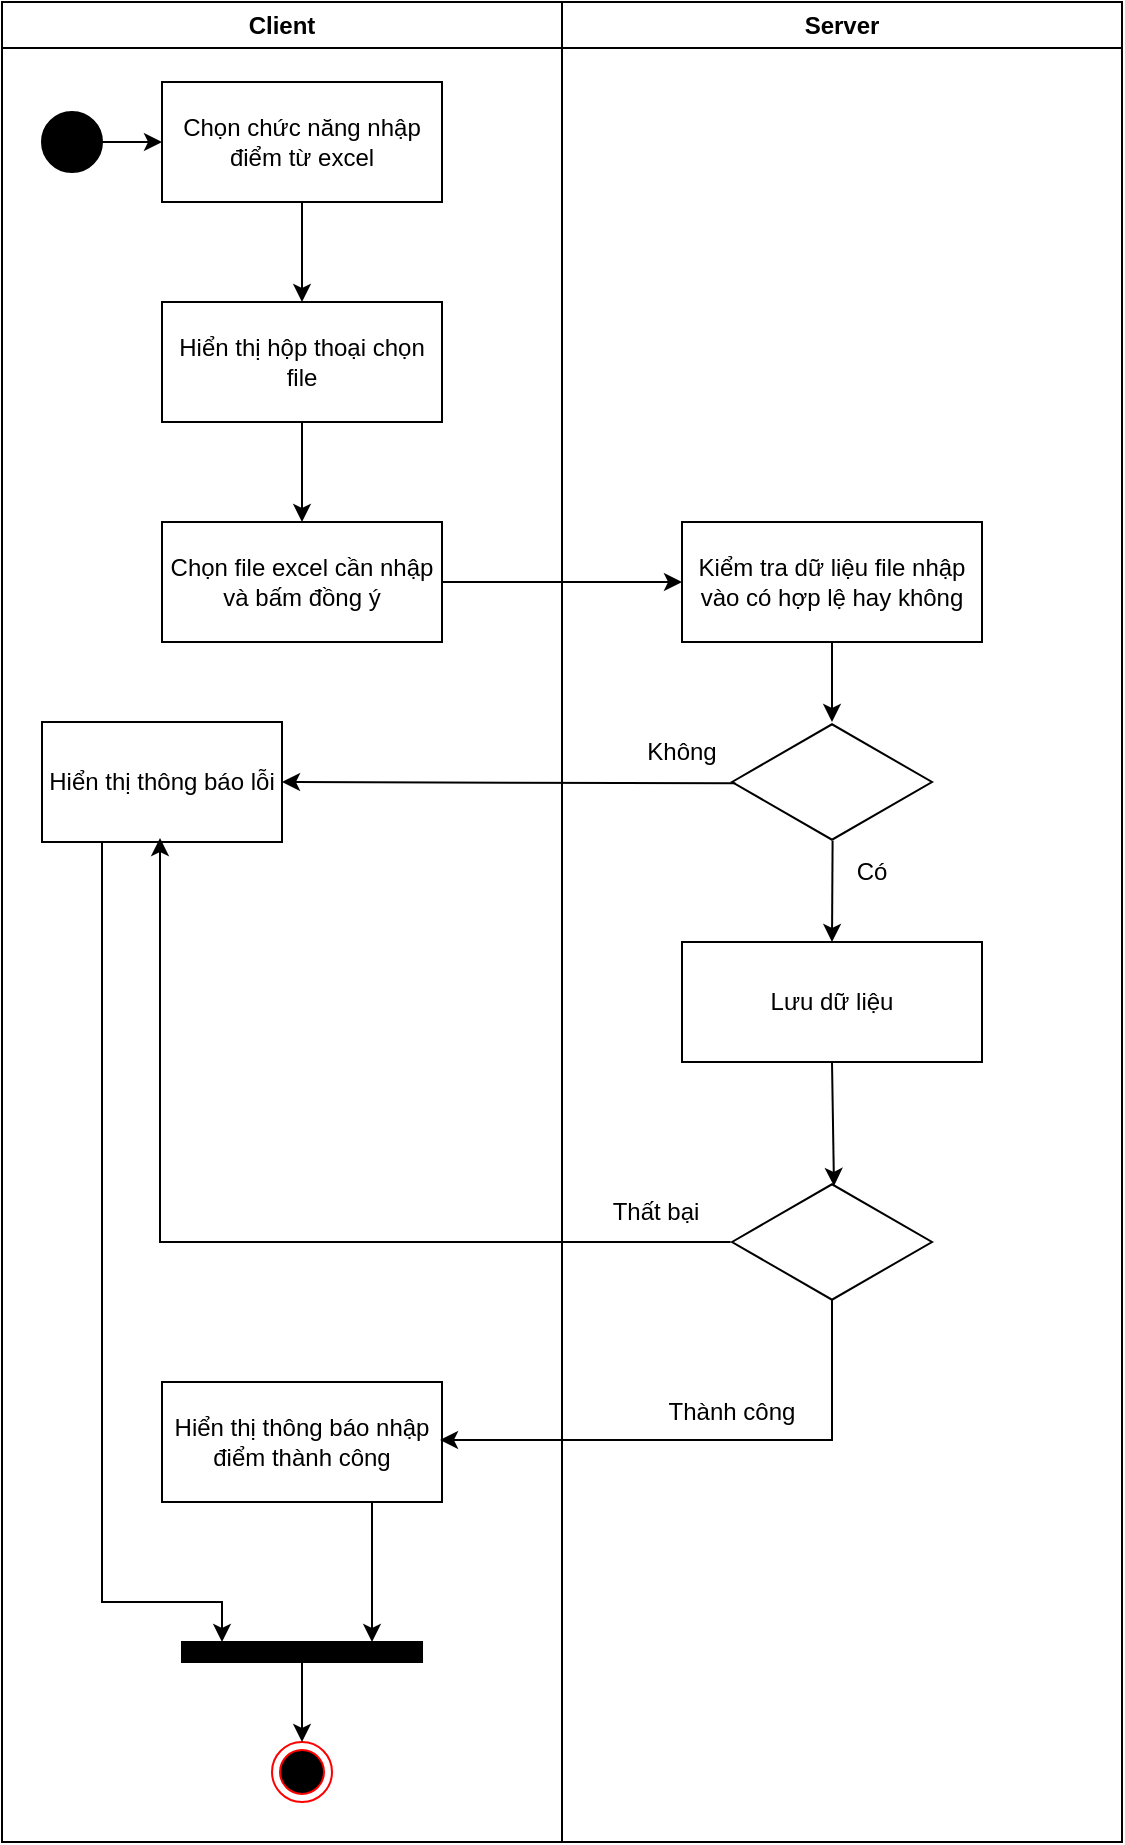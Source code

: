 <mxfile version="24.4.13" type="device">
  <diagram name="Trang-1" id="63NErRz7sCI1-4AgYJxi">
    <mxGraphModel dx="794" dy="412" grid="1" gridSize="10" guides="1" tooltips="1" connect="1" arrows="1" fold="1" page="1" pageScale="1" pageWidth="827" pageHeight="1169" math="0" shadow="0">
      <root>
        <mxCell id="0" />
        <mxCell id="1" parent="0" />
        <mxCell id="yy0YBujETfPeGJ3hFpeW-1" value="Client" style="swimlane;whiteSpace=wrap;html=1;" vertex="1" parent="1">
          <mxGeometry x="80" y="40" width="280" height="920" as="geometry" />
        </mxCell>
        <mxCell id="yy0YBujETfPeGJ3hFpeW-2" value="" style="ellipse;shape=doubleEllipse;whiteSpace=wrap;html=1;aspect=fixed;fillColor=#000000;" vertex="1" parent="yy0YBujETfPeGJ3hFpeW-1">
          <mxGeometry x="20" y="55" width="30" height="30" as="geometry" />
        </mxCell>
        <mxCell id="yy0YBujETfPeGJ3hFpeW-3" value="Chọn chức năng nhập điểm từ excel" style="rounded=0;whiteSpace=wrap;html=1;" vertex="1" parent="yy0YBujETfPeGJ3hFpeW-1">
          <mxGeometry x="80" y="40" width="140" height="60" as="geometry" />
        </mxCell>
        <mxCell id="yy0YBujETfPeGJ3hFpeW-4" value="" style="endArrow=classic;html=1;rounded=0;exitX=1;exitY=0.5;exitDx=0;exitDy=0;entryX=0;entryY=0.5;entryDx=0;entryDy=0;" edge="1" parent="yy0YBujETfPeGJ3hFpeW-1" source="yy0YBujETfPeGJ3hFpeW-2" target="yy0YBujETfPeGJ3hFpeW-3">
          <mxGeometry width="50" height="50" relative="1" as="geometry">
            <mxPoint x="310" y="200" as="sourcePoint" />
            <mxPoint x="360" y="150" as="targetPoint" />
          </mxGeometry>
        </mxCell>
        <mxCell id="yy0YBujETfPeGJ3hFpeW-8" value="" style="ellipse;html=1;shape=endState;fillColor=#000000;strokeColor=#ff0000;" vertex="1" parent="yy0YBujETfPeGJ3hFpeW-1">
          <mxGeometry x="135" y="870" width="30" height="30" as="geometry" />
        </mxCell>
        <mxCell id="yy0YBujETfPeGJ3hFpeW-25" value="Hiển thị hộp thoại chọn file" style="rounded=0;whiteSpace=wrap;html=1;" vertex="1" parent="yy0YBujETfPeGJ3hFpeW-1">
          <mxGeometry x="80" y="150" width="140" height="60" as="geometry" />
        </mxCell>
        <mxCell id="yy0YBujETfPeGJ3hFpeW-26" value="" style="endArrow=classic;html=1;rounded=0;exitX=0.5;exitY=1;exitDx=0;exitDy=0;entryX=0.5;entryY=0;entryDx=0;entryDy=0;" edge="1" parent="yy0YBujETfPeGJ3hFpeW-1" source="yy0YBujETfPeGJ3hFpeW-3" target="yy0YBujETfPeGJ3hFpeW-25">
          <mxGeometry width="50" height="50" relative="1" as="geometry">
            <mxPoint x="300" y="140" as="sourcePoint" />
            <mxPoint x="350" y="90" as="targetPoint" />
          </mxGeometry>
        </mxCell>
        <mxCell id="yy0YBujETfPeGJ3hFpeW-27" value="Chọn file excel cần nhập và bấm đồng ý" style="rounded=0;whiteSpace=wrap;html=1;" vertex="1" parent="yy0YBujETfPeGJ3hFpeW-1">
          <mxGeometry x="80" y="260" width="140" height="60" as="geometry" />
        </mxCell>
        <mxCell id="yy0YBujETfPeGJ3hFpeW-28" value="" style="endArrow=classic;html=1;rounded=0;exitX=0.5;exitY=1;exitDx=0;exitDy=0;entryX=0.5;entryY=0;entryDx=0;entryDy=0;" edge="1" parent="yy0YBujETfPeGJ3hFpeW-1" source="yy0YBujETfPeGJ3hFpeW-25" target="yy0YBujETfPeGJ3hFpeW-27">
          <mxGeometry width="50" height="50" relative="1" as="geometry">
            <mxPoint x="300" y="340" as="sourcePoint" />
            <mxPoint x="350" y="290" as="targetPoint" />
          </mxGeometry>
        </mxCell>
        <mxCell id="yy0YBujETfPeGJ3hFpeW-33" value="Hiển thị thông báo lỗi" style="rounded=0;whiteSpace=wrap;html=1;" vertex="1" parent="yy0YBujETfPeGJ3hFpeW-1">
          <mxGeometry x="20" y="360" width="120" height="60" as="geometry" />
        </mxCell>
        <mxCell id="yy0YBujETfPeGJ3hFpeW-43" value="Hiển thị thông báo nhập điểm thành công" style="rounded=0;whiteSpace=wrap;html=1;" vertex="1" parent="yy0YBujETfPeGJ3hFpeW-1">
          <mxGeometry x="80" y="690" width="140" height="60" as="geometry" />
        </mxCell>
        <mxCell id="yy0YBujETfPeGJ3hFpeW-46" value="" style="html=1;points=[[0,0,0,0,5],[0,1,0,0,-5],[1,0,0,0,5],[1,1,0,0,-5]];perimeter=orthogonalPerimeter;outlineConnect=0;targetShapes=umlLifeline;portConstraint=eastwest;newEdgeStyle={&quot;curved&quot;:0,&quot;rounded&quot;:0};direction=south;fillColor=#000000;" vertex="1" parent="yy0YBujETfPeGJ3hFpeW-1">
          <mxGeometry x="90" y="820" width="120" height="10" as="geometry" />
        </mxCell>
        <mxCell id="yy0YBujETfPeGJ3hFpeW-47" value="" style="endArrow=classic;html=1;rounded=0;exitX=0.75;exitY=1;exitDx=0;exitDy=0;" edge="1" parent="yy0YBujETfPeGJ3hFpeW-1" source="yy0YBujETfPeGJ3hFpeW-43" target="yy0YBujETfPeGJ3hFpeW-46">
          <mxGeometry width="50" height="50" relative="1" as="geometry">
            <mxPoint x="300" y="720" as="sourcePoint" />
            <mxPoint x="350" y="670" as="targetPoint" />
          </mxGeometry>
        </mxCell>
        <mxCell id="yy0YBujETfPeGJ3hFpeW-48" value="" style="endArrow=classic;html=1;rounded=0;exitX=0.25;exitY=1;exitDx=0;exitDy=0;" edge="1" parent="yy0YBujETfPeGJ3hFpeW-1" source="yy0YBujETfPeGJ3hFpeW-33" target="yy0YBujETfPeGJ3hFpeW-46">
          <mxGeometry width="50" height="50" relative="1" as="geometry">
            <mxPoint x="300" y="520" as="sourcePoint" />
            <mxPoint x="350" y="470" as="targetPoint" />
            <Array as="points">
              <mxPoint x="50" y="800" />
              <mxPoint x="110" y="800" />
            </Array>
          </mxGeometry>
        </mxCell>
        <mxCell id="yy0YBujETfPeGJ3hFpeW-49" value="" style="endArrow=classic;html=1;rounded=0;entryX=0.5;entryY=0;entryDx=0;entryDy=0;" edge="1" parent="yy0YBujETfPeGJ3hFpeW-1" source="yy0YBujETfPeGJ3hFpeW-46" target="yy0YBujETfPeGJ3hFpeW-8">
          <mxGeometry width="50" height="50" relative="1" as="geometry">
            <mxPoint x="300" y="770" as="sourcePoint" />
            <mxPoint x="350" y="720" as="targetPoint" />
          </mxGeometry>
        </mxCell>
        <mxCell id="yy0YBujETfPeGJ3hFpeW-21" value="Server" style="swimlane;whiteSpace=wrap;html=1;" vertex="1" parent="1">
          <mxGeometry x="360" y="40" width="280" height="920" as="geometry" />
        </mxCell>
        <mxCell id="yy0YBujETfPeGJ3hFpeW-29" value="Kiểm tra dữ liệu file nhập vào có hợp lệ hay không" style="rounded=0;whiteSpace=wrap;html=1;" vertex="1" parent="yy0YBujETfPeGJ3hFpeW-21">
          <mxGeometry x="60" y="260" width="150" height="60" as="geometry" />
        </mxCell>
        <mxCell id="yy0YBujETfPeGJ3hFpeW-31" value="" style="html=1;whiteSpace=wrap;aspect=fixed;shape=isoRectangle;" vertex="1" parent="yy0YBujETfPeGJ3hFpeW-21">
          <mxGeometry x="85" y="360" width="100" height="60" as="geometry" />
        </mxCell>
        <mxCell id="yy0YBujETfPeGJ3hFpeW-32" value="" style="endArrow=classic;html=1;rounded=0;exitX=0.5;exitY=1;exitDx=0;exitDy=0;" edge="1" parent="yy0YBujETfPeGJ3hFpeW-21" source="yy0YBujETfPeGJ3hFpeW-29" target="yy0YBujETfPeGJ3hFpeW-31">
          <mxGeometry width="50" height="50" relative="1" as="geometry">
            <mxPoint x="20" y="440" as="sourcePoint" />
            <mxPoint x="70" y="390" as="targetPoint" />
          </mxGeometry>
        </mxCell>
        <mxCell id="yy0YBujETfPeGJ3hFpeW-35" value="Không" style="text;html=1;align=center;verticalAlign=middle;whiteSpace=wrap;rounded=0;" vertex="1" parent="yy0YBujETfPeGJ3hFpeW-21">
          <mxGeometry x="30" y="360" width="60" height="30" as="geometry" />
        </mxCell>
        <mxCell id="yy0YBujETfPeGJ3hFpeW-36" value="Lưu dữ liệu" style="rounded=0;whiteSpace=wrap;html=1;" vertex="1" parent="yy0YBujETfPeGJ3hFpeW-21">
          <mxGeometry x="60" y="470" width="150" height="60" as="geometry" />
        </mxCell>
        <mxCell id="yy0YBujETfPeGJ3hFpeW-37" value="" style="endArrow=classic;html=1;rounded=0;exitX=0.503;exitY=0.989;exitDx=0;exitDy=0;exitPerimeter=0;entryX=0.5;entryY=0;entryDx=0;entryDy=0;" edge="1" parent="yy0YBujETfPeGJ3hFpeW-21" source="yy0YBujETfPeGJ3hFpeW-31" target="yy0YBujETfPeGJ3hFpeW-36">
          <mxGeometry width="50" height="50" relative="1" as="geometry">
            <mxPoint x="20" y="440" as="sourcePoint" />
            <mxPoint x="70" y="390" as="targetPoint" />
          </mxGeometry>
        </mxCell>
        <mxCell id="yy0YBujETfPeGJ3hFpeW-38" value="Có" style="text;html=1;align=center;verticalAlign=middle;whiteSpace=wrap;rounded=0;" vertex="1" parent="yy0YBujETfPeGJ3hFpeW-21">
          <mxGeometry x="125" y="420" width="60" height="30" as="geometry" />
        </mxCell>
        <mxCell id="yy0YBujETfPeGJ3hFpeW-39" value="" style="html=1;whiteSpace=wrap;aspect=fixed;shape=isoRectangle;" vertex="1" parent="yy0YBujETfPeGJ3hFpeW-21">
          <mxGeometry x="85" y="590" width="100" height="60" as="geometry" />
        </mxCell>
        <mxCell id="yy0YBujETfPeGJ3hFpeW-40" value="" style="endArrow=classic;html=1;rounded=0;exitX=0.5;exitY=1;exitDx=0;exitDy=0;entryX=0.51;entryY=0.033;entryDx=0;entryDy=0;entryPerimeter=0;" edge="1" parent="yy0YBujETfPeGJ3hFpeW-21" source="yy0YBujETfPeGJ3hFpeW-36" target="yy0YBujETfPeGJ3hFpeW-39">
          <mxGeometry width="50" height="50" relative="1" as="geometry">
            <mxPoint x="20" y="610" as="sourcePoint" />
            <mxPoint x="70" y="560" as="targetPoint" />
          </mxGeometry>
        </mxCell>
        <mxCell id="yy0YBujETfPeGJ3hFpeW-42" value="Thất bại" style="text;html=1;align=center;verticalAlign=middle;whiteSpace=wrap;rounded=0;" vertex="1" parent="yy0YBujETfPeGJ3hFpeW-21">
          <mxGeometry x="10" y="590" width="74" height="30" as="geometry" />
        </mxCell>
        <mxCell id="yy0YBujETfPeGJ3hFpeW-45" value="Thành công" style="text;html=1;align=center;verticalAlign=middle;whiteSpace=wrap;rounded=0;" vertex="1" parent="yy0YBujETfPeGJ3hFpeW-21">
          <mxGeometry x="40" y="690" width="90" height="30" as="geometry" />
        </mxCell>
        <mxCell id="yy0YBujETfPeGJ3hFpeW-30" value="" style="endArrow=classic;html=1;rounded=0;exitX=1;exitY=0.5;exitDx=0;exitDy=0;entryX=0;entryY=0.5;entryDx=0;entryDy=0;" edge="1" parent="1" source="yy0YBujETfPeGJ3hFpeW-27" target="yy0YBujETfPeGJ3hFpeW-29">
          <mxGeometry width="50" height="50" relative="1" as="geometry">
            <mxPoint x="380" y="380" as="sourcePoint" />
            <mxPoint x="390" y="330" as="targetPoint" />
          </mxGeometry>
        </mxCell>
        <mxCell id="yy0YBujETfPeGJ3hFpeW-34" value="" style="endArrow=classic;html=1;rounded=0;exitX=0.017;exitY=0.511;exitDx=0;exitDy=0;exitPerimeter=0;entryX=1;entryY=0.5;entryDx=0;entryDy=0;" edge="1" parent="1" source="yy0YBujETfPeGJ3hFpeW-31" target="yy0YBujETfPeGJ3hFpeW-33">
          <mxGeometry width="50" height="50" relative="1" as="geometry">
            <mxPoint x="380" y="380" as="sourcePoint" />
            <mxPoint x="430" y="330" as="targetPoint" />
          </mxGeometry>
        </mxCell>
        <mxCell id="yy0YBujETfPeGJ3hFpeW-41" value="" style="endArrow=classic;html=1;rounded=0;exitX=0.003;exitY=0.533;exitDx=0;exitDy=0;exitPerimeter=0;entryX=0.5;entryY=1;entryDx=0;entryDy=0;" edge="1" parent="1">
          <mxGeometry width="50" height="50" relative="1" as="geometry">
            <mxPoint x="444.3" y="659.98" as="sourcePoint" />
            <mxPoint x="159" y="458" as="targetPoint" />
            <Array as="points">
              <mxPoint x="159" y="660" />
            </Array>
          </mxGeometry>
        </mxCell>
        <mxCell id="yy0YBujETfPeGJ3hFpeW-44" value="" style="endArrow=classic;html=1;rounded=0;entryX=1;entryY=0.5;entryDx=0;entryDy=0;" edge="1" parent="1">
          <mxGeometry width="50" height="50" relative="1" as="geometry">
            <mxPoint x="495" y="689" as="sourcePoint" />
            <mxPoint x="299" y="759" as="targetPoint" />
            <Array as="points">
              <mxPoint x="495" y="759" />
            </Array>
          </mxGeometry>
        </mxCell>
      </root>
    </mxGraphModel>
  </diagram>
</mxfile>
